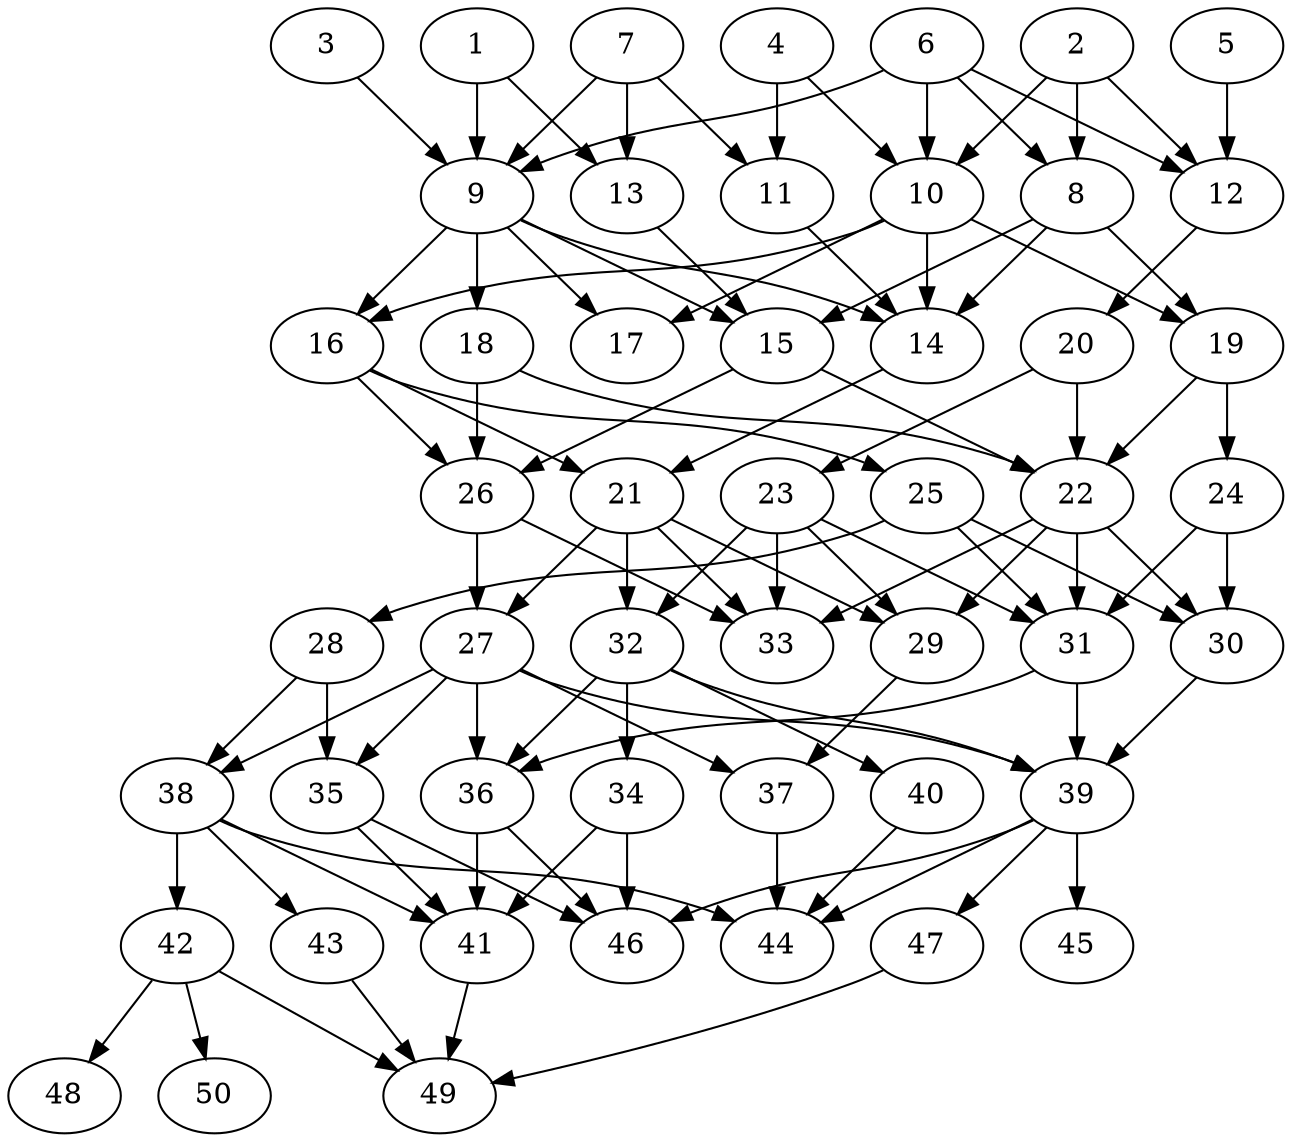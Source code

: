 // DAG automatically generated by daggen at Thu Oct  3 14:07:57 2019
// ./daggen --dot -n 50 --ccr 0.5 --fat 0.5 --regular 0.9 --density 0.6 --mindata 5242880 --maxdata 52428800 
digraph G {
  1 [size="67696640", alpha="0.13", expect_size="33848320"] 
  1 -> 9 [size ="33848320"]
  1 -> 13 [size ="33848320"]
  2 [size="68145152", alpha="0.06", expect_size="34072576"] 
  2 -> 8 [size ="34072576"]
  2 -> 10 [size ="34072576"]
  2 -> 12 [size ="34072576"]
  3 [size="22947840", alpha="0.11", expect_size="11473920"] 
  3 -> 9 [size ="11473920"]
  4 [size="14651392", alpha="0.20", expect_size="7325696"] 
  4 -> 10 [size ="7325696"]
  4 -> 11 [size ="7325696"]
  5 [size="65425408", alpha="0.07", expect_size="32712704"] 
  5 -> 12 [size ="32712704"]
  6 [size="62611456", alpha="0.15", expect_size="31305728"] 
  6 -> 8 [size ="31305728"]
  6 -> 9 [size ="31305728"]
  6 -> 10 [size ="31305728"]
  6 -> 12 [size ="31305728"]
  7 [size="48248832", alpha="0.07", expect_size="24124416"] 
  7 -> 9 [size ="24124416"]
  7 -> 11 [size ="24124416"]
  7 -> 13 [size ="24124416"]
  8 [size="20119552", alpha="0.00", expect_size="10059776"] 
  8 -> 14 [size ="10059776"]
  8 -> 15 [size ="10059776"]
  8 -> 19 [size ="10059776"]
  9 [size="51445760", alpha="0.01", expect_size="25722880"] 
  9 -> 14 [size ="25722880"]
  9 -> 15 [size ="25722880"]
  9 -> 16 [size ="25722880"]
  9 -> 17 [size ="25722880"]
  9 -> 18 [size ="25722880"]
  10 [size="43862016", alpha="0.20", expect_size="21931008"] 
  10 -> 14 [size ="21931008"]
  10 -> 16 [size ="21931008"]
  10 -> 17 [size ="21931008"]
  10 -> 19 [size ="21931008"]
  11 [size="15638528", alpha="0.01", expect_size="7819264"] 
  11 -> 14 [size ="7819264"]
  12 [size="76713984", alpha="0.10", expect_size="38356992"] 
  12 -> 20 [size ="38356992"]
  13 [size="103344128", alpha="0.00", expect_size="51672064"] 
  13 -> 15 [size ="51672064"]
  14 [size="62226432", alpha="0.06", expect_size="31113216"] 
  14 -> 21 [size ="31113216"]
  15 [size="60792832", alpha="0.06", expect_size="30396416"] 
  15 -> 22 [size ="30396416"]
  15 -> 26 [size ="30396416"]
  16 [size="93024256", alpha="0.19", expect_size="46512128"] 
  16 -> 21 [size ="46512128"]
  16 -> 25 [size ="46512128"]
  16 -> 26 [size ="46512128"]
  17 [size="68792320", alpha="0.17", expect_size="34396160"] 
  18 [size="102043648", alpha="0.02", expect_size="51021824"] 
  18 -> 22 [size ="51021824"]
  18 -> 26 [size ="51021824"]
  19 [size="103581696", alpha="0.04", expect_size="51790848"] 
  19 -> 22 [size ="51790848"]
  19 -> 24 [size ="51790848"]
  20 [size="14981120", alpha="0.17", expect_size="7490560"] 
  20 -> 22 [size ="7490560"]
  20 -> 23 [size ="7490560"]
  21 [size="14907392", alpha="0.03", expect_size="7453696"] 
  21 -> 27 [size ="7453696"]
  21 -> 29 [size ="7453696"]
  21 -> 32 [size ="7453696"]
  21 -> 33 [size ="7453696"]
  22 [size="20160512", alpha="0.02", expect_size="10080256"] 
  22 -> 29 [size ="10080256"]
  22 -> 30 [size ="10080256"]
  22 -> 31 [size ="10080256"]
  22 -> 33 [size ="10080256"]
  23 [size="65802240", alpha="0.02", expect_size="32901120"] 
  23 -> 29 [size ="32901120"]
  23 -> 31 [size ="32901120"]
  23 -> 32 [size ="32901120"]
  23 -> 33 [size ="32901120"]
  24 [size="66056192", alpha="0.04", expect_size="33028096"] 
  24 -> 30 [size ="33028096"]
  24 -> 31 [size ="33028096"]
  25 [size="94926848", alpha="0.18", expect_size="47463424"] 
  25 -> 28 [size ="47463424"]
  25 -> 30 [size ="47463424"]
  25 -> 31 [size ="47463424"]
  26 [size="30595072", alpha="0.02", expect_size="15297536"] 
  26 -> 27 [size ="15297536"]
  26 -> 33 [size ="15297536"]
  27 [size="24395776", alpha="0.14", expect_size="12197888"] 
  27 -> 35 [size ="12197888"]
  27 -> 36 [size ="12197888"]
  27 -> 37 [size ="12197888"]
  27 -> 38 [size ="12197888"]
  27 -> 39 [size ="12197888"]
  28 [size="103864320", alpha="0.09", expect_size="51932160"] 
  28 -> 35 [size ="51932160"]
  28 -> 38 [size ="51932160"]
  29 [size="18399232", alpha="0.12", expect_size="9199616"] 
  29 -> 37 [size ="9199616"]
  30 [size="35186688", alpha="0.02", expect_size="17593344"] 
  30 -> 39 [size ="17593344"]
  31 [size="23035904", alpha="0.14", expect_size="11517952"] 
  31 -> 36 [size ="11517952"]
  31 -> 39 [size ="11517952"]
  32 [size="39155712", alpha="0.19", expect_size="19577856"] 
  32 -> 34 [size ="19577856"]
  32 -> 36 [size ="19577856"]
  32 -> 39 [size ="19577856"]
  32 -> 40 [size ="19577856"]
  33 [size="46837760", alpha="0.04", expect_size="23418880"] 
  34 [size="58544128", alpha="0.00", expect_size="29272064"] 
  34 -> 41 [size ="29272064"]
  34 -> 46 [size ="29272064"]
  35 [size="78438400", alpha="0.07", expect_size="39219200"] 
  35 -> 41 [size ="39219200"]
  35 -> 46 [size ="39219200"]
  36 [size="67092480", alpha="0.11", expect_size="33546240"] 
  36 -> 41 [size ="33546240"]
  36 -> 46 [size ="33546240"]
  37 [size="76627968", alpha="0.07", expect_size="38313984"] 
  37 -> 44 [size ="38313984"]
  38 [size="50442240", alpha="0.03", expect_size="25221120"] 
  38 -> 41 [size ="25221120"]
  38 -> 42 [size ="25221120"]
  38 -> 43 [size ="25221120"]
  38 -> 44 [size ="25221120"]
  39 [size="92538880", alpha="0.19", expect_size="46269440"] 
  39 -> 44 [size ="46269440"]
  39 -> 45 [size ="46269440"]
  39 -> 46 [size ="46269440"]
  39 -> 47 [size ="46269440"]
  40 [size="55136256", alpha="0.15", expect_size="27568128"] 
  40 -> 44 [size ="27568128"]
  41 [size="65984512", alpha="0.13", expect_size="32992256"] 
  41 -> 49 [size ="32992256"]
  42 [size="35868672", alpha="0.13", expect_size="17934336"] 
  42 -> 48 [size ="17934336"]
  42 -> 49 [size ="17934336"]
  42 -> 50 [size ="17934336"]
  43 [size="31014912", alpha="0.04", expect_size="15507456"] 
  43 -> 49 [size ="15507456"]
  44 [size="49911808", alpha="0.07", expect_size="24955904"] 
  45 [size="49930240", alpha="0.08", expect_size="24965120"] 
  46 [size="81375232", alpha="0.13", expect_size="40687616"] 
  47 [size="38045696", alpha="0.01", expect_size="19022848"] 
  47 -> 49 [size ="19022848"]
  48 [size="72620032", alpha="0.09", expect_size="36310016"] 
  49 [size="87916544", alpha="0.19", expect_size="43958272"] 
  50 [size="82657280", alpha="0.14", expect_size="41328640"] 
}
